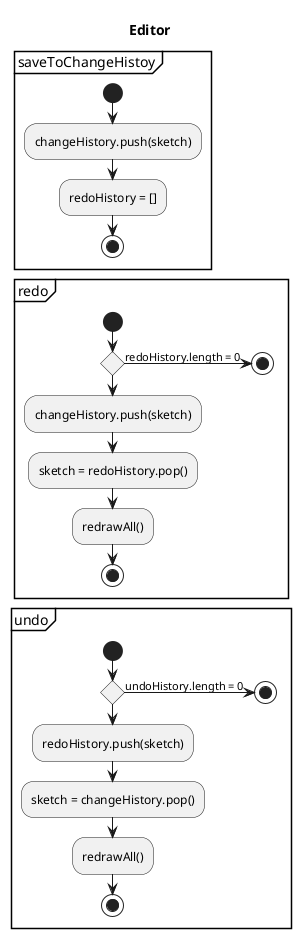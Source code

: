 @startuml UndoRedo
skinparam monochrome true

title Editor

partition saveToChangeHistoy {
	start
	:changeHistory.push(sketch);
	:redoHistory = [];
	stop
}

partition redo {
	start
	if() then (redoHistory.length = 0)
		stop
	endif 
	:changeHistory.push(sketch);
	:sketch = redoHistory.pop();
	:redrawAll();
	stop 
}

partition undo {
	start
	if() then (undoHistory.length = 0)
		stop
	endif 
	:redoHistory.push(sketch);
	:sketch = changeHistory.pop();
	:redrawAll();
	stop
}

@enduml

